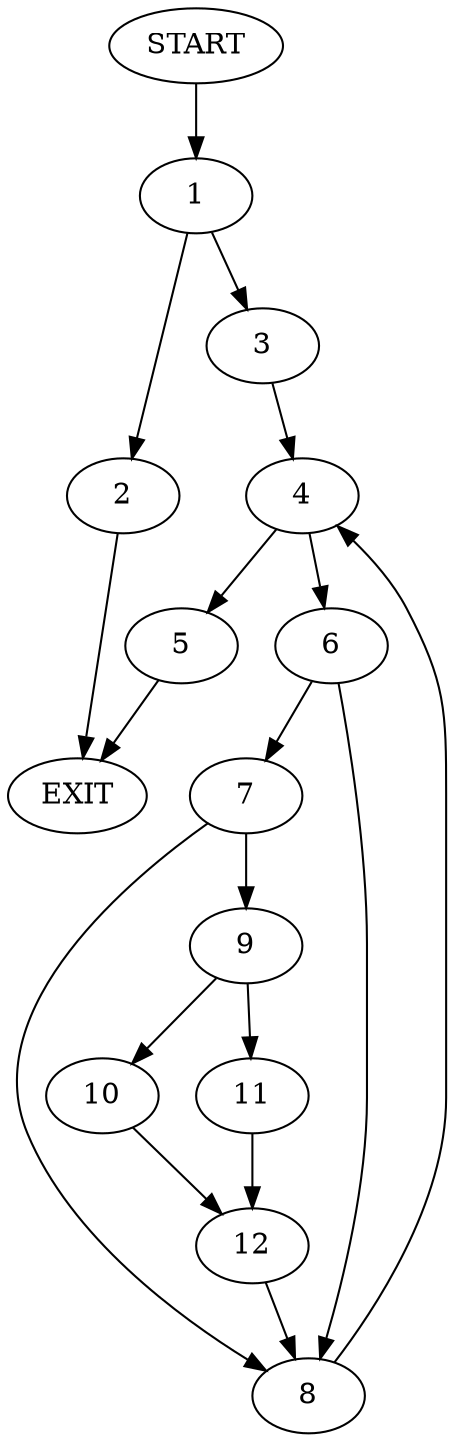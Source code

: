 digraph {
0 [label="START"]
13 [label="EXIT"]
0 -> 1
1 -> 2
1 -> 3
2 -> 13
3 -> 4
4 -> 5
4 -> 6
6 -> 7
6 -> 8
5 -> 13
7 -> 9
7 -> 8
8 -> 4
9 -> 10
9 -> 11
11 -> 12
10 -> 12
12 -> 8
}
